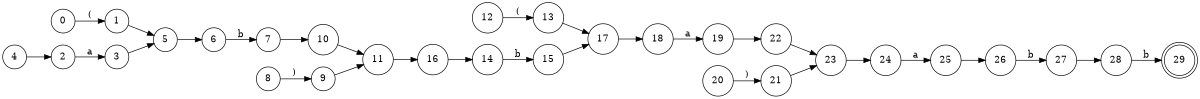 digraph G {
	rankdir=LR size="8,5"
	node [shape=doublecircle]
	29
	node [shape=circle]
	4
	node [shape=circle]
	0 -> 1 [label="("]
	1 -> 5 [label=""]
	2 -> 3 [label=a]
	3 -> 5 [label=""]
	4 -> 2 [label=""]
	5 -> 6 [label=""]
	6 -> 7 [label=b]
	7 -> 10 [label=""]
	8 -> 9 [label=")"]
	9 -> 11 [label=""]
	10 -> 11 [label=""]
	11 -> 16 [label=""]
	12 -> 13 [label="("]
	13 -> 17 [label=""]
	14 -> 15 [label=b]
	15 -> 17 [label=""]
	16 -> 14 [label=""]
	17 -> 18 [label=""]
	18 -> 19 [label=a]
	19 -> 22 [label=""]
	20 -> 21 [label=")"]
	21 -> 23 [label=""]
	22 -> 23 [label=""]
	23 -> 24 [label=""]
	24 -> 25 [label=a]
	25 -> 26 [label=""]
	26 -> 27 [label=b]
	27 -> 28 [label=""]
	28 -> 29 [label=b]
}
